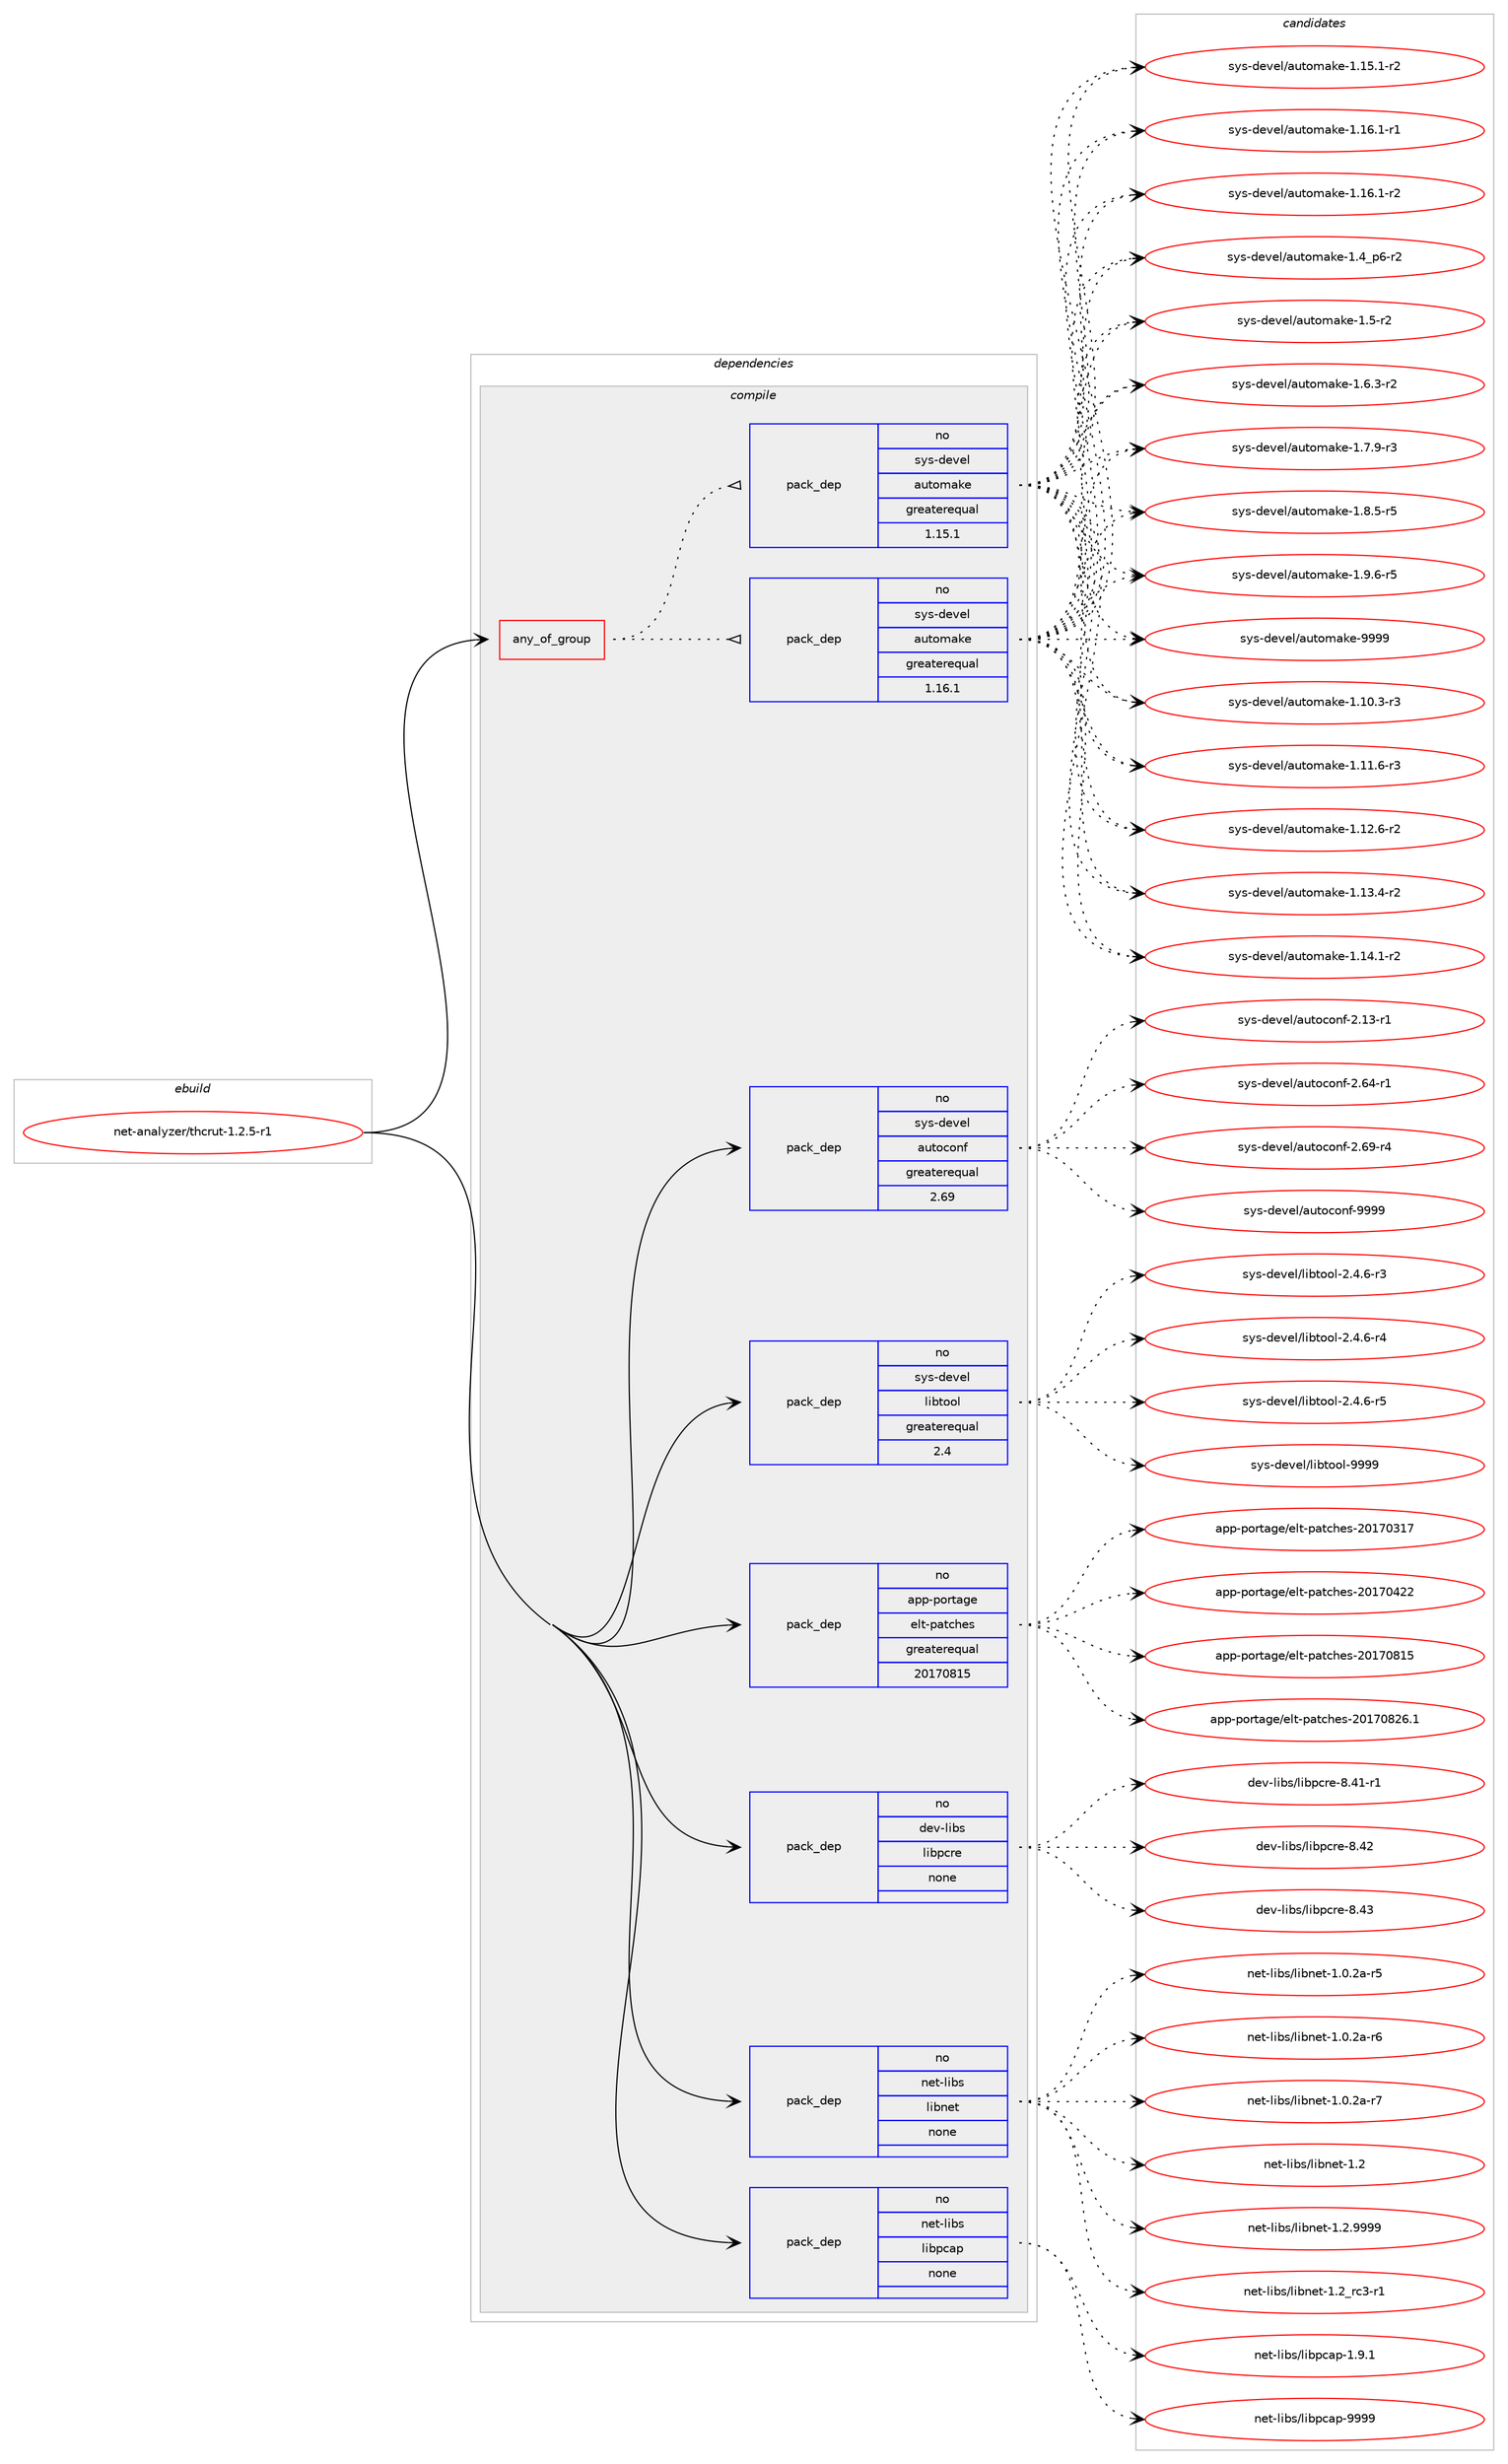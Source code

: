 digraph prolog {

# *************
# Graph options
# *************

newrank=true;
concentrate=true;
compound=true;
graph [rankdir=LR,fontname=Helvetica,fontsize=10,ranksep=1.5];#, ranksep=2.5, nodesep=0.2];
edge  [arrowhead=vee];
node  [fontname=Helvetica,fontsize=10];

# **********
# The ebuild
# **********

subgraph cluster_leftcol {
color=gray;
rank=same;
label=<<i>ebuild</i>>;
id [label="net-analyzer/thcrut-1.2.5-r1", color=red, width=4, href="../net-analyzer/thcrut-1.2.5-r1.svg"];
}

# ****************
# The dependencies
# ****************

subgraph cluster_midcol {
color=gray;
label=<<i>dependencies</i>>;
subgraph cluster_compile {
fillcolor="#eeeeee";
style=filled;
label=<<i>compile</i>>;
subgraph any13828 {
dependency816340 [label=<<TABLE BORDER="0" CELLBORDER="1" CELLSPACING="0" CELLPADDING="4"><TR><TD CELLPADDING="10">any_of_group</TD></TR></TABLE>>, shape=none, color=red];subgraph pack603471 {
dependency816341 [label=<<TABLE BORDER="0" CELLBORDER="1" CELLSPACING="0" CELLPADDING="4" WIDTH="220"><TR><TD ROWSPAN="6" CELLPADDING="30">pack_dep</TD></TR><TR><TD WIDTH="110">no</TD></TR><TR><TD>sys-devel</TD></TR><TR><TD>automake</TD></TR><TR><TD>greaterequal</TD></TR><TR><TD>1.16.1</TD></TR></TABLE>>, shape=none, color=blue];
}
dependency816340:e -> dependency816341:w [weight=20,style="dotted",arrowhead="oinv"];
subgraph pack603472 {
dependency816342 [label=<<TABLE BORDER="0" CELLBORDER="1" CELLSPACING="0" CELLPADDING="4" WIDTH="220"><TR><TD ROWSPAN="6" CELLPADDING="30">pack_dep</TD></TR><TR><TD WIDTH="110">no</TD></TR><TR><TD>sys-devel</TD></TR><TR><TD>automake</TD></TR><TR><TD>greaterequal</TD></TR><TR><TD>1.15.1</TD></TR></TABLE>>, shape=none, color=blue];
}
dependency816340:e -> dependency816342:w [weight=20,style="dotted",arrowhead="oinv"];
}
id:e -> dependency816340:w [weight=20,style="solid",arrowhead="vee"];
subgraph pack603473 {
dependency816343 [label=<<TABLE BORDER="0" CELLBORDER="1" CELLSPACING="0" CELLPADDING="4" WIDTH="220"><TR><TD ROWSPAN="6" CELLPADDING="30">pack_dep</TD></TR><TR><TD WIDTH="110">no</TD></TR><TR><TD>app-portage</TD></TR><TR><TD>elt-patches</TD></TR><TR><TD>greaterequal</TD></TR><TR><TD>20170815</TD></TR></TABLE>>, shape=none, color=blue];
}
id:e -> dependency816343:w [weight=20,style="solid",arrowhead="vee"];
subgraph pack603474 {
dependency816344 [label=<<TABLE BORDER="0" CELLBORDER="1" CELLSPACING="0" CELLPADDING="4" WIDTH="220"><TR><TD ROWSPAN="6" CELLPADDING="30">pack_dep</TD></TR><TR><TD WIDTH="110">no</TD></TR><TR><TD>dev-libs</TD></TR><TR><TD>libpcre</TD></TR><TR><TD>none</TD></TR><TR><TD></TD></TR></TABLE>>, shape=none, color=blue];
}
id:e -> dependency816344:w [weight=20,style="solid",arrowhead="vee"];
subgraph pack603475 {
dependency816345 [label=<<TABLE BORDER="0" CELLBORDER="1" CELLSPACING="0" CELLPADDING="4" WIDTH="220"><TR><TD ROWSPAN="6" CELLPADDING="30">pack_dep</TD></TR><TR><TD WIDTH="110">no</TD></TR><TR><TD>net-libs</TD></TR><TR><TD>libnet</TD></TR><TR><TD>none</TD></TR><TR><TD></TD></TR></TABLE>>, shape=none, color=blue];
}
id:e -> dependency816345:w [weight=20,style="solid",arrowhead="vee"];
subgraph pack603476 {
dependency816346 [label=<<TABLE BORDER="0" CELLBORDER="1" CELLSPACING="0" CELLPADDING="4" WIDTH="220"><TR><TD ROWSPAN="6" CELLPADDING="30">pack_dep</TD></TR><TR><TD WIDTH="110">no</TD></TR><TR><TD>net-libs</TD></TR><TR><TD>libpcap</TD></TR><TR><TD>none</TD></TR><TR><TD></TD></TR></TABLE>>, shape=none, color=blue];
}
id:e -> dependency816346:w [weight=20,style="solid",arrowhead="vee"];
subgraph pack603477 {
dependency816347 [label=<<TABLE BORDER="0" CELLBORDER="1" CELLSPACING="0" CELLPADDING="4" WIDTH="220"><TR><TD ROWSPAN="6" CELLPADDING="30">pack_dep</TD></TR><TR><TD WIDTH="110">no</TD></TR><TR><TD>sys-devel</TD></TR><TR><TD>autoconf</TD></TR><TR><TD>greaterequal</TD></TR><TR><TD>2.69</TD></TR></TABLE>>, shape=none, color=blue];
}
id:e -> dependency816347:w [weight=20,style="solid",arrowhead="vee"];
subgraph pack603478 {
dependency816348 [label=<<TABLE BORDER="0" CELLBORDER="1" CELLSPACING="0" CELLPADDING="4" WIDTH="220"><TR><TD ROWSPAN="6" CELLPADDING="30">pack_dep</TD></TR><TR><TD WIDTH="110">no</TD></TR><TR><TD>sys-devel</TD></TR><TR><TD>libtool</TD></TR><TR><TD>greaterequal</TD></TR><TR><TD>2.4</TD></TR></TABLE>>, shape=none, color=blue];
}
id:e -> dependency816348:w [weight=20,style="solid",arrowhead="vee"];
}
subgraph cluster_compileandrun {
fillcolor="#eeeeee";
style=filled;
label=<<i>compile and run</i>>;
}
subgraph cluster_run {
fillcolor="#eeeeee";
style=filled;
label=<<i>run</i>>;
}
}

# **************
# The candidates
# **************

subgraph cluster_choices {
rank=same;
color=gray;
label=<<i>candidates</i>>;

subgraph choice603471 {
color=black;
nodesep=1;
choice11512111545100101118101108479711711611110997107101454946494846514511451 [label="sys-devel/automake-1.10.3-r3", color=red, width=4,href="../sys-devel/automake-1.10.3-r3.svg"];
choice11512111545100101118101108479711711611110997107101454946494946544511451 [label="sys-devel/automake-1.11.6-r3", color=red, width=4,href="../sys-devel/automake-1.11.6-r3.svg"];
choice11512111545100101118101108479711711611110997107101454946495046544511450 [label="sys-devel/automake-1.12.6-r2", color=red, width=4,href="../sys-devel/automake-1.12.6-r2.svg"];
choice11512111545100101118101108479711711611110997107101454946495146524511450 [label="sys-devel/automake-1.13.4-r2", color=red, width=4,href="../sys-devel/automake-1.13.4-r2.svg"];
choice11512111545100101118101108479711711611110997107101454946495246494511450 [label="sys-devel/automake-1.14.1-r2", color=red, width=4,href="../sys-devel/automake-1.14.1-r2.svg"];
choice11512111545100101118101108479711711611110997107101454946495346494511450 [label="sys-devel/automake-1.15.1-r2", color=red, width=4,href="../sys-devel/automake-1.15.1-r2.svg"];
choice11512111545100101118101108479711711611110997107101454946495446494511449 [label="sys-devel/automake-1.16.1-r1", color=red, width=4,href="../sys-devel/automake-1.16.1-r1.svg"];
choice11512111545100101118101108479711711611110997107101454946495446494511450 [label="sys-devel/automake-1.16.1-r2", color=red, width=4,href="../sys-devel/automake-1.16.1-r2.svg"];
choice115121115451001011181011084797117116111109971071014549465295112544511450 [label="sys-devel/automake-1.4_p6-r2", color=red, width=4,href="../sys-devel/automake-1.4_p6-r2.svg"];
choice11512111545100101118101108479711711611110997107101454946534511450 [label="sys-devel/automake-1.5-r2", color=red, width=4,href="../sys-devel/automake-1.5-r2.svg"];
choice115121115451001011181011084797117116111109971071014549465446514511450 [label="sys-devel/automake-1.6.3-r2", color=red, width=4,href="../sys-devel/automake-1.6.3-r2.svg"];
choice115121115451001011181011084797117116111109971071014549465546574511451 [label="sys-devel/automake-1.7.9-r3", color=red, width=4,href="../sys-devel/automake-1.7.9-r3.svg"];
choice115121115451001011181011084797117116111109971071014549465646534511453 [label="sys-devel/automake-1.8.5-r5", color=red, width=4,href="../sys-devel/automake-1.8.5-r5.svg"];
choice115121115451001011181011084797117116111109971071014549465746544511453 [label="sys-devel/automake-1.9.6-r5", color=red, width=4,href="../sys-devel/automake-1.9.6-r5.svg"];
choice115121115451001011181011084797117116111109971071014557575757 [label="sys-devel/automake-9999", color=red, width=4,href="../sys-devel/automake-9999.svg"];
dependency816341:e -> choice11512111545100101118101108479711711611110997107101454946494846514511451:w [style=dotted,weight="100"];
dependency816341:e -> choice11512111545100101118101108479711711611110997107101454946494946544511451:w [style=dotted,weight="100"];
dependency816341:e -> choice11512111545100101118101108479711711611110997107101454946495046544511450:w [style=dotted,weight="100"];
dependency816341:e -> choice11512111545100101118101108479711711611110997107101454946495146524511450:w [style=dotted,weight="100"];
dependency816341:e -> choice11512111545100101118101108479711711611110997107101454946495246494511450:w [style=dotted,weight="100"];
dependency816341:e -> choice11512111545100101118101108479711711611110997107101454946495346494511450:w [style=dotted,weight="100"];
dependency816341:e -> choice11512111545100101118101108479711711611110997107101454946495446494511449:w [style=dotted,weight="100"];
dependency816341:e -> choice11512111545100101118101108479711711611110997107101454946495446494511450:w [style=dotted,weight="100"];
dependency816341:e -> choice115121115451001011181011084797117116111109971071014549465295112544511450:w [style=dotted,weight="100"];
dependency816341:e -> choice11512111545100101118101108479711711611110997107101454946534511450:w [style=dotted,weight="100"];
dependency816341:e -> choice115121115451001011181011084797117116111109971071014549465446514511450:w [style=dotted,weight="100"];
dependency816341:e -> choice115121115451001011181011084797117116111109971071014549465546574511451:w [style=dotted,weight="100"];
dependency816341:e -> choice115121115451001011181011084797117116111109971071014549465646534511453:w [style=dotted,weight="100"];
dependency816341:e -> choice115121115451001011181011084797117116111109971071014549465746544511453:w [style=dotted,weight="100"];
dependency816341:e -> choice115121115451001011181011084797117116111109971071014557575757:w [style=dotted,weight="100"];
}
subgraph choice603472 {
color=black;
nodesep=1;
choice11512111545100101118101108479711711611110997107101454946494846514511451 [label="sys-devel/automake-1.10.3-r3", color=red, width=4,href="../sys-devel/automake-1.10.3-r3.svg"];
choice11512111545100101118101108479711711611110997107101454946494946544511451 [label="sys-devel/automake-1.11.6-r3", color=red, width=4,href="../sys-devel/automake-1.11.6-r3.svg"];
choice11512111545100101118101108479711711611110997107101454946495046544511450 [label="sys-devel/automake-1.12.6-r2", color=red, width=4,href="../sys-devel/automake-1.12.6-r2.svg"];
choice11512111545100101118101108479711711611110997107101454946495146524511450 [label="sys-devel/automake-1.13.4-r2", color=red, width=4,href="../sys-devel/automake-1.13.4-r2.svg"];
choice11512111545100101118101108479711711611110997107101454946495246494511450 [label="sys-devel/automake-1.14.1-r2", color=red, width=4,href="../sys-devel/automake-1.14.1-r2.svg"];
choice11512111545100101118101108479711711611110997107101454946495346494511450 [label="sys-devel/automake-1.15.1-r2", color=red, width=4,href="../sys-devel/automake-1.15.1-r2.svg"];
choice11512111545100101118101108479711711611110997107101454946495446494511449 [label="sys-devel/automake-1.16.1-r1", color=red, width=4,href="../sys-devel/automake-1.16.1-r1.svg"];
choice11512111545100101118101108479711711611110997107101454946495446494511450 [label="sys-devel/automake-1.16.1-r2", color=red, width=4,href="../sys-devel/automake-1.16.1-r2.svg"];
choice115121115451001011181011084797117116111109971071014549465295112544511450 [label="sys-devel/automake-1.4_p6-r2", color=red, width=4,href="../sys-devel/automake-1.4_p6-r2.svg"];
choice11512111545100101118101108479711711611110997107101454946534511450 [label="sys-devel/automake-1.5-r2", color=red, width=4,href="../sys-devel/automake-1.5-r2.svg"];
choice115121115451001011181011084797117116111109971071014549465446514511450 [label="sys-devel/automake-1.6.3-r2", color=red, width=4,href="../sys-devel/automake-1.6.3-r2.svg"];
choice115121115451001011181011084797117116111109971071014549465546574511451 [label="sys-devel/automake-1.7.9-r3", color=red, width=4,href="../sys-devel/automake-1.7.9-r3.svg"];
choice115121115451001011181011084797117116111109971071014549465646534511453 [label="sys-devel/automake-1.8.5-r5", color=red, width=4,href="../sys-devel/automake-1.8.5-r5.svg"];
choice115121115451001011181011084797117116111109971071014549465746544511453 [label="sys-devel/automake-1.9.6-r5", color=red, width=4,href="../sys-devel/automake-1.9.6-r5.svg"];
choice115121115451001011181011084797117116111109971071014557575757 [label="sys-devel/automake-9999", color=red, width=4,href="../sys-devel/automake-9999.svg"];
dependency816342:e -> choice11512111545100101118101108479711711611110997107101454946494846514511451:w [style=dotted,weight="100"];
dependency816342:e -> choice11512111545100101118101108479711711611110997107101454946494946544511451:w [style=dotted,weight="100"];
dependency816342:e -> choice11512111545100101118101108479711711611110997107101454946495046544511450:w [style=dotted,weight="100"];
dependency816342:e -> choice11512111545100101118101108479711711611110997107101454946495146524511450:w [style=dotted,weight="100"];
dependency816342:e -> choice11512111545100101118101108479711711611110997107101454946495246494511450:w [style=dotted,weight="100"];
dependency816342:e -> choice11512111545100101118101108479711711611110997107101454946495346494511450:w [style=dotted,weight="100"];
dependency816342:e -> choice11512111545100101118101108479711711611110997107101454946495446494511449:w [style=dotted,weight="100"];
dependency816342:e -> choice11512111545100101118101108479711711611110997107101454946495446494511450:w [style=dotted,weight="100"];
dependency816342:e -> choice115121115451001011181011084797117116111109971071014549465295112544511450:w [style=dotted,weight="100"];
dependency816342:e -> choice11512111545100101118101108479711711611110997107101454946534511450:w [style=dotted,weight="100"];
dependency816342:e -> choice115121115451001011181011084797117116111109971071014549465446514511450:w [style=dotted,weight="100"];
dependency816342:e -> choice115121115451001011181011084797117116111109971071014549465546574511451:w [style=dotted,weight="100"];
dependency816342:e -> choice115121115451001011181011084797117116111109971071014549465646534511453:w [style=dotted,weight="100"];
dependency816342:e -> choice115121115451001011181011084797117116111109971071014549465746544511453:w [style=dotted,weight="100"];
dependency816342:e -> choice115121115451001011181011084797117116111109971071014557575757:w [style=dotted,weight="100"];
}
subgraph choice603473 {
color=black;
nodesep=1;
choice97112112451121111141169710310147101108116451129711699104101115455048495548514955 [label="app-portage/elt-patches-20170317", color=red, width=4,href="../app-portage/elt-patches-20170317.svg"];
choice97112112451121111141169710310147101108116451129711699104101115455048495548525050 [label="app-portage/elt-patches-20170422", color=red, width=4,href="../app-portage/elt-patches-20170422.svg"];
choice97112112451121111141169710310147101108116451129711699104101115455048495548564953 [label="app-portage/elt-patches-20170815", color=red, width=4,href="../app-portage/elt-patches-20170815.svg"];
choice971121124511211111411697103101471011081164511297116991041011154550484955485650544649 [label="app-portage/elt-patches-20170826.1", color=red, width=4,href="../app-portage/elt-patches-20170826.1.svg"];
dependency816343:e -> choice97112112451121111141169710310147101108116451129711699104101115455048495548514955:w [style=dotted,weight="100"];
dependency816343:e -> choice97112112451121111141169710310147101108116451129711699104101115455048495548525050:w [style=dotted,weight="100"];
dependency816343:e -> choice97112112451121111141169710310147101108116451129711699104101115455048495548564953:w [style=dotted,weight="100"];
dependency816343:e -> choice971121124511211111411697103101471011081164511297116991041011154550484955485650544649:w [style=dotted,weight="100"];
}
subgraph choice603474 {
color=black;
nodesep=1;
choice100101118451081059811547108105981129911410145564652494511449 [label="dev-libs/libpcre-8.41-r1", color=red, width=4,href="../dev-libs/libpcre-8.41-r1.svg"];
choice10010111845108105981154710810598112991141014556465250 [label="dev-libs/libpcre-8.42", color=red, width=4,href="../dev-libs/libpcre-8.42.svg"];
choice10010111845108105981154710810598112991141014556465251 [label="dev-libs/libpcre-8.43", color=red, width=4,href="../dev-libs/libpcre-8.43.svg"];
dependency816344:e -> choice100101118451081059811547108105981129911410145564652494511449:w [style=dotted,weight="100"];
dependency816344:e -> choice10010111845108105981154710810598112991141014556465250:w [style=dotted,weight="100"];
dependency816344:e -> choice10010111845108105981154710810598112991141014556465251:w [style=dotted,weight="100"];
}
subgraph choice603475 {
color=black;
nodesep=1;
choice11010111645108105981154710810598110101116454946484650974511453 [label="net-libs/libnet-1.0.2a-r5", color=red, width=4,href="../net-libs/libnet-1.0.2a-r5.svg"];
choice11010111645108105981154710810598110101116454946484650974511454 [label="net-libs/libnet-1.0.2a-r6", color=red, width=4,href="../net-libs/libnet-1.0.2a-r6.svg"];
choice11010111645108105981154710810598110101116454946484650974511455 [label="net-libs/libnet-1.0.2a-r7", color=red, width=4,href="../net-libs/libnet-1.0.2a-r7.svg"];
choice1101011164510810598115471081059811010111645494650 [label="net-libs/libnet-1.2", color=red, width=4,href="../net-libs/libnet-1.2.svg"];
choice11010111645108105981154710810598110101116454946504657575757 [label="net-libs/libnet-1.2.9999", color=red, width=4,href="../net-libs/libnet-1.2.9999.svg"];
choice11010111645108105981154710810598110101116454946509511499514511449 [label="net-libs/libnet-1.2_rc3-r1", color=red, width=4,href="../net-libs/libnet-1.2_rc3-r1.svg"];
dependency816345:e -> choice11010111645108105981154710810598110101116454946484650974511453:w [style=dotted,weight="100"];
dependency816345:e -> choice11010111645108105981154710810598110101116454946484650974511454:w [style=dotted,weight="100"];
dependency816345:e -> choice11010111645108105981154710810598110101116454946484650974511455:w [style=dotted,weight="100"];
dependency816345:e -> choice1101011164510810598115471081059811010111645494650:w [style=dotted,weight="100"];
dependency816345:e -> choice11010111645108105981154710810598110101116454946504657575757:w [style=dotted,weight="100"];
dependency816345:e -> choice11010111645108105981154710810598110101116454946509511499514511449:w [style=dotted,weight="100"];
}
subgraph choice603476 {
color=black;
nodesep=1;
choice110101116451081059811547108105981129997112454946574649 [label="net-libs/libpcap-1.9.1", color=red, width=4,href="../net-libs/libpcap-1.9.1.svg"];
choice1101011164510810598115471081059811299971124557575757 [label="net-libs/libpcap-9999", color=red, width=4,href="../net-libs/libpcap-9999.svg"];
dependency816346:e -> choice110101116451081059811547108105981129997112454946574649:w [style=dotted,weight="100"];
dependency816346:e -> choice1101011164510810598115471081059811299971124557575757:w [style=dotted,weight="100"];
}
subgraph choice603477 {
color=black;
nodesep=1;
choice1151211154510010111810110847971171161119911111010245504649514511449 [label="sys-devel/autoconf-2.13-r1", color=red, width=4,href="../sys-devel/autoconf-2.13-r1.svg"];
choice1151211154510010111810110847971171161119911111010245504654524511449 [label="sys-devel/autoconf-2.64-r1", color=red, width=4,href="../sys-devel/autoconf-2.64-r1.svg"];
choice1151211154510010111810110847971171161119911111010245504654574511452 [label="sys-devel/autoconf-2.69-r4", color=red, width=4,href="../sys-devel/autoconf-2.69-r4.svg"];
choice115121115451001011181011084797117116111991111101024557575757 [label="sys-devel/autoconf-9999", color=red, width=4,href="../sys-devel/autoconf-9999.svg"];
dependency816347:e -> choice1151211154510010111810110847971171161119911111010245504649514511449:w [style=dotted,weight="100"];
dependency816347:e -> choice1151211154510010111810110847971171161119911111010245504654524511449:w [style=dotted,weight="100"];
dependency816347:e -> choice1151211154510010111810110847971171161119911111010245504654574511452:w [style=dotted,weight="100"];
dependency816347:e -> choice115121115451001011181011084797117116111991111101024557575757:w [style=dotted,weight="100"];
}
subgraph choice603478 {
color=black;
nodesep=1;
choice1151211154510010111810110847108105981161111111084550465246544511451 [label="sys-devel/libtool-2.4.6-r3", color=red, width=4,href="../sys-devel/libtool-2.4.6-r3.svg"];
choice1151211154510010111810110847108105981161111111084550465246544511452 [label="sys-devel/libtool-2.4.6-r4", color=red, width=4,href="../sys-devel/libtool-2.4.6-r4.svg"];
choice1151211154510010111810110847108105981161111111084550465246544511453 [label="sys-devel/libtool-2.4.6-r5", color=red, width=4,href="../sys-devel/libtool-2.4.6-r5.svg"];
choice1151211154510010111810110847108105981161111111084557575757 [label="sys-devel/libtool-9999", color=red, width=4,href="../sys-devel/libtool-9999.svg"];
dependency816348:e -> choice1151211154510010111810110847108105981161111111084550465246544511451:w [style=dotted,weight="100"];
dependency816348:e -> choice1151211154510010111810110847108105981161111111084550465246544511452:w [style=dotted,weight="100"];
dependency816348:e -> choice1151211154510010111810110847108105981161111111084550465246544511453:w [style=dotted,weight="100"];
dependency816348:e -> choice1151211154510010111810110847108105981161111111084557575757:w [style=dotted,weight="100"];
}
}

}
